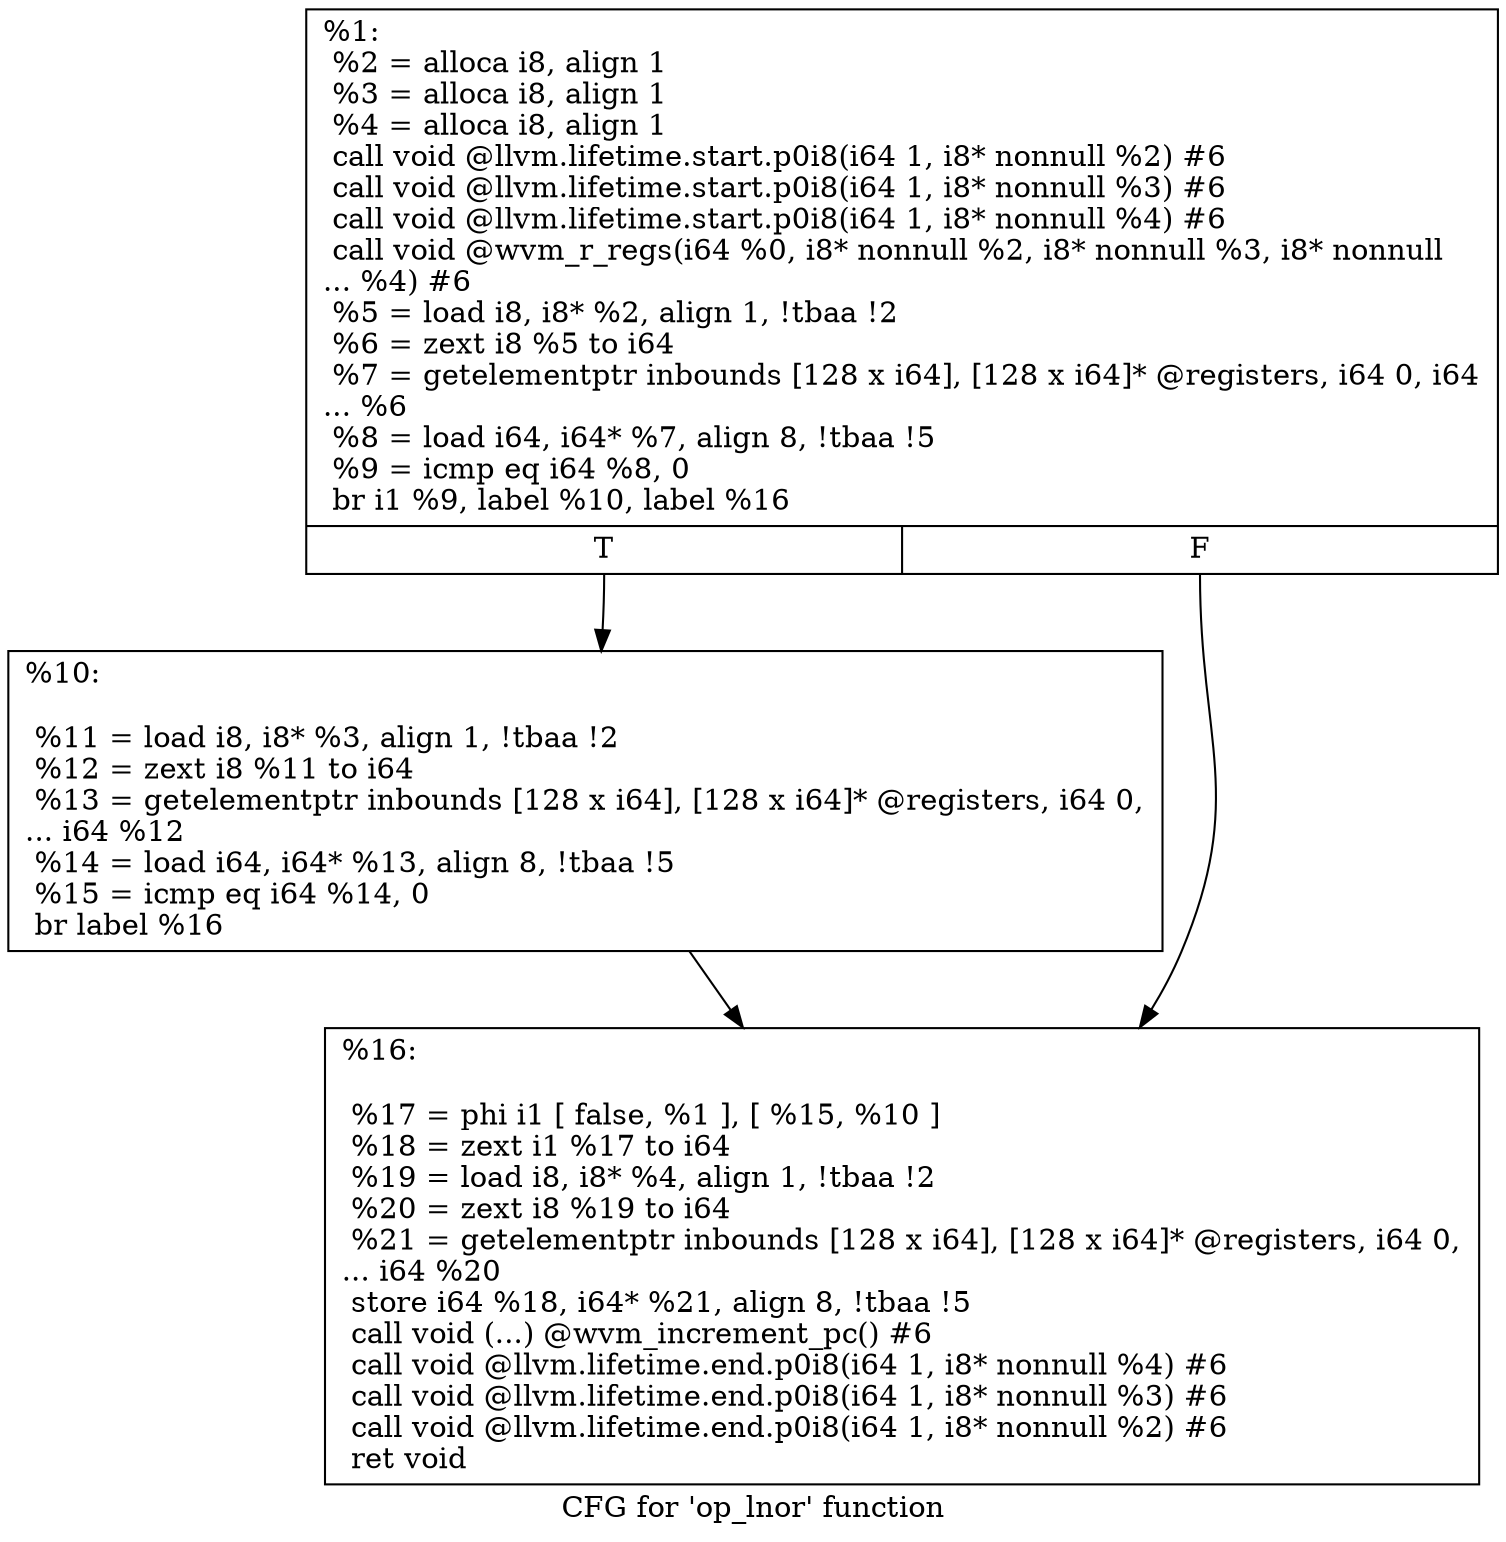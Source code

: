 digraph "CFG for 'op_lnor' function" {
	label="CFG for 'op_lnor' function";

	Node0x7f8ef0d31400 [shape=record,label="{%1:\l  %2 = alloca i8, align 1\l  %3 = alloca i8, align 1\l  %4 = alloca i8, align 1\l  call void @llvm.lifetime.start.p0i8(i64 1, i8* nonnull %2) #6\l  call void @llvm.lifetime.start.p0i8(i64 1, i8* nonnull %3) #6\l  call void @llvm.lifetime.start.p0i8(i64 1, i8* nonnull %4) #6\l  call void @wvm_r_regs(i64 %0, i8* nonnull %2, i8* nonnull %3, i8* nonnull\l... %4) #6\l  %5 = load i8, i8* %2, align 1, !tbaa !2\l  %6 = zext i8 %5 to i64\l  %7 = getelementptr inbounds [128 x i64], [128 x i64]* @registers, i64 0, i64\l... %6\l  %8 = load i64, i64* %7, align 8, !tbaa !5\l  %9 = icmp eq i64 %8, 0\l  br i1 %9, label %10, label %16\l|{<s0>T|<s1>F}}"];
	Node0x7f8ef0d31400:s0 -> Node0x7f8ef0d31440;
	Node0x7f8ef0d31400:s1 -> Node0x7f8ef0d31c20;
	Node0x7f8ef0d31440 [shape=record,label="{%10:\l\l  %11 = load i8, i8* %3, align 1, !tbaa !2\l  %12 = zext i8 %11 to i64\l  %13 = getelementptr inbounds [128 x i64], [128 x i64]* @registers, i64 0,\l... i64 %12\l  %14 = load i64, i64* %13, align 8, !tbaa !5\l  %15 = icmp eq i64 %14, 0\l  br label %16\l}"];
	Node0x7f8ef0d31440 -> Node0x7f8ef0d31c20;
	Node0x7f8ef0d31c20 [shape=record,label="{%16:\l\l  %17 = phi i1 [ false, %1 ], [ %15, %10 ]\l  %18 = zext i1 %17 to i64\l  %19 = load i8, i8* %4, align 1, !tbaa !2\l  %20 = zext i8 %19 to i64\l  %21 = getelementptr inbounds [128 x i64], [128 x i64]* @registers, i64 0,\l... i64 %20\l  store i64 %18, i64* %21, align 8, !tbaa !5\l  call void (...) @wvm_increment_pc() #6\l  call void @llvm.lifetime.end.p0i8(i64 1, i8* nonnull %4) #6\l  call void @llvm.lifetime.end.p0i8(i64 1, i8* nonnull %3) #6\l  call void @llvm.lifetime.end.p0i8(i64 1, i8* nonnull %2) #6\l  ret void\l}"];
}
